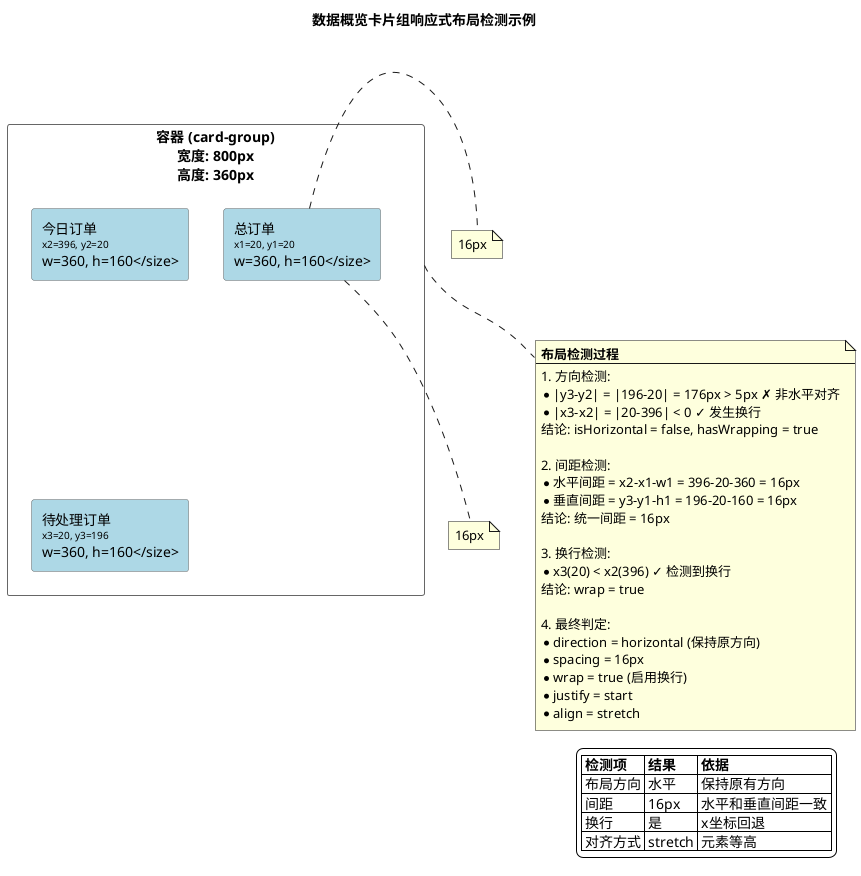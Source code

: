 @startuml
skinparam backgroundColor white
skinparam handwritten false
skinparam defaultFontName "Microsoft YaHei"
skinparam rectangleFontColor black
skinparam rectangleBorderColor #666666

title 数据概览卡片组响应式布局检测示例

' 定义窄屏下的卡片布局
rectangle "容器 (card-group)\n宽度: 800px\n高度: 360px" as Container {
  rectangle "总订单\n<size:10>x1=20, y1=20\nw=360, h=160</size>" as Card1 #lightblue
  rectangle "今日订单\n<size:10>x2=396, y2=20\nw=360, h=160</size>" as Card2 #lightblue
  rectangle "待处理订单\n<size:10>x3=20, y3=196\nw=360, h=160</size>" as Card3 #lightblue
}

note bottom of Container
**布局检测过程**
----
1. 方向检测:
* |y3-y2| = |196-20| = 176px > 5px ✗ 非水平对齐
* |x3-x2| = |20-396| < 0 ✓ 发生换行
结论: isHorizontal = false, hasWrapping = true

2. 间距检测:
* 水平间距 = x2-x1-w1 = 396-20-360 = 16px
* 垂直间距 = y3-y1-h1 = 196-20-160 = 16px
结论: 统一间距 = 16px

3. 换行检测:
* x3(20) < x2(396) ✓ 检测到换行
结论: wrap = true

4. 最终判定:
* direction = horizontal (保持原方向)
* spacing = 16px
* wrap = true (启用换行)
* justify = start
* align = stretch
end note

' 布局示意
Card1 -[hidden]right-> Card2
Card2 -[hidden]down-> Card3

' 标注间距
note right of Card1 : 16px
note bottom of Card1 : 16px

legend right
  |= 检测项 |= 结果 |= 依据 |
  | 布局方向 | 水平 | 保持原有方向 |
  | 间距 | 16px | 水平和垂直间距一致 |
  | 换行 | 是 | x坐标回退 |
  | 对齐方式 | stretch | 元素等高 |
endlegend

@enduml 